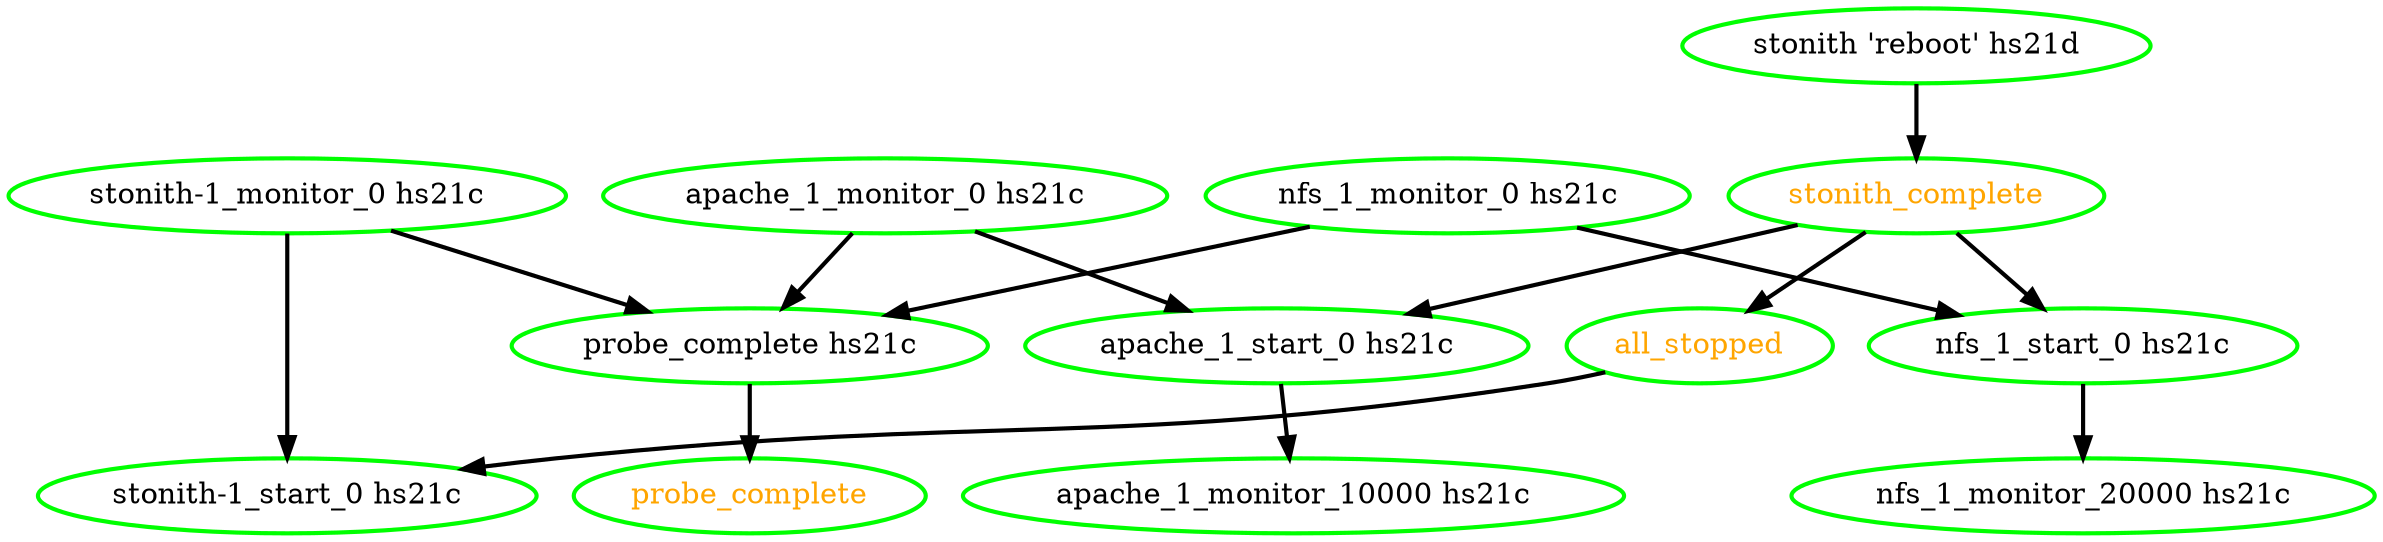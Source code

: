 digraph "g" {
"all_stopped" -> "stonith-1_start_0 hs21c" [ style = bold]
"all_stopped" [ style=bold color="green" fontcolor="orange" ]
"apache_1_monitor_0 hs21c" -> "apache_1_start_0 hs21c" [ style = bold]
"apache_1_monitor_0 hs21c" -> "probe_complete hs21c" [ style = bold]
"apache_1_monitor_0 hs21c" [ style=bold color="green" fontcolor="black" ]
"apache_1_monitor_10000 hs21c" [ style=bold color="green" fontcolor="black" ]
"apache_1_start_0 hs21c" -> "apache_1_monitor_10000 hs21c" [ style = bold]
"apache_1_start_0 hs21c" [ style=bold color="green" fontcolor="black" ]
"nfs_1_monitor_0 hs21c" -> "nfs_1_start_0 hs21c" [ style = bold]
"nfs_1_monitor_0 hs21c" -> "probe_complete hs21c" [ style = bold]
"nfs_1_monitor_0 hs21c" [ style=bold color="green" fontcolor="black" ]
"nfs_1_monitor_20000 hs21c" [ style=bold color="green" fontcolor="black" ]
"nfs_1_start_0 hs21c" -> "nfs_1_monitor_20000 hs21c" [ style = bold]
"nfs_1_start_0 hs21c" [ style=bold color="green" fontcolor="black" ]
"probe_complete hs21c" -> "probe_complete" [ style = bold]
"probe_complete hs21c" [ style=bold color="green" fontcolor="black" ]
"probe_complete" [ style=bold color="green" fontcolor="orange" ]
"stonith 'reboot' hs21d" -> "stonith_complete" [ style = bold]
"stonith 'reboot' hs21d" [ style=bold color="green" fontcolor="black"]
"stonith-1_monitor_0 hs21c" -> "probe_complete hs21c" [ style = bold]
"stonith-1_monitor_0 hs21c" -> "stonith-1_start_0 hs21c" [ style = bold]
"stonith-1_monitor_0 hs21c" [ style=bold color="green" fontcolor="black" ]
"stonith-1_start_0 hs21c" [ style=bold color="green" fontcolor="black" ]
"stonith_complete" -> "all_stopped" [ style = bold]
"stonith_complete" -> "apache_1_start_0 hs21c" [ style = bold]
"stonith_complete" -> "nfs_1_start_0 hs21c" [ style = bold]
"stonith_complete" [ style=bold color="green" fontcolor="orange" ]
}
